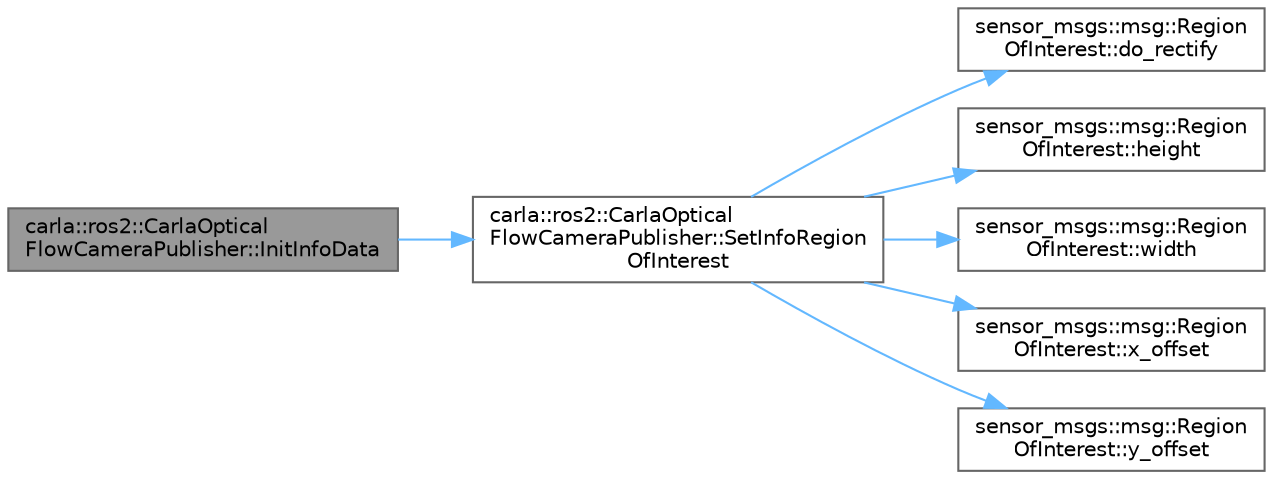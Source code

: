 digraph "carla::ros2::CarlaOpticalFlowCameraPublisher::InitInfoData"
{
 // INTERACTIVE_SVG=YES
 // LATEX_PDF_SIZE
  bgcolor="transparent";
  edge [fontname=Helvetica,fontsize=10,labelfontname=Helvetica,labelfontsize=10];
  node [fontname=Helvetica,fontsize=10,shape=box,height=0.2,width=0.4];
  rankdir="LR";
  Node1 [id="Node000001",label="carla::ros2::CarlaOptical\lFlowCameraPublisher::InitInfoData",height=0.2,width=0.4,color="gray40", fillcolor="grey60", style="filled", fontcolor="black",tooltip=" "];
  Node1 -> Node2 [id="edge1_Node000001_Node000002",color="steelblue1",style="solid",tooltip=" "];
  Node2 [id="Node000002",label="carla::ros2::CarlaOptical\lFlowCameraPublisher::SetInfoRegion\lOfInterest",height=0.2,width=0.4,color="grey40", fillcolor="white", style="filled",URL="$d1/da1/classcarla_1_1ros2_1_1CarlaOpticalFlowCameraPublisher.html#a3764136790b5385731d7e5809c8cf491",tooltip=" "];
  Node2 -> Node3 [id="edge2_Node000002_Node000003",color="steelblue1",style="solid",tooltip=" "];
  Node3 [id="Node000003",label="sensor_msgs::msg::Region\lOfInterest::do_rectify",height=0.2,width=0.4,color="grey40", fillcolor="white", style="filled",URL="$d7/de7/classsensor__msgs_1_1msg_1_1RegionOfInterest.html#af69df0ba047d0be706baaf4ee6e43785",tooltip="This function sets a value in member do_rectify"];
  Node2 -> Node4 [id="edge3_Node000002_Node000004",color="steelblue1",style="solid",tooltip=" "];
  Node4 [id="Node000004",label="sensor_msgs::msg::Region\lOfInterest::height",height=0.2,width=0.4,color="grey40", fillcolor="white", style="filled",URL="$d7/de7/classsensor__msgs_1_1msg_1_1RegionOfInterest.html#acc3ac514644acc4d0979479da59a3dad",tooltip="This function sets a value in member height"];
  Node2 -> Node5 [id="edge4_Node000002_Node000005",color="steelblue1",style="solid",tooltip=" "];
  Node5 [id="Node000005",label="sensor_msgs::msg::Region\lOfInterest::width",height=0.2,width=0.4,color="grey40", fillcolor="white", style="filled",URL="$d7/de7/classsensor__msgs_1_1msg_1_1RegionOfInterest.html#a1236eb69dc0714dc7ab48539ab954edb",tooltip="This function sets a value in member width"];
  Node2 -> Node6 [id="edge5_Node000002_Node000006",color="steelblue1",style="solid",tooltip=" "];
  Node6 [id="Node000006",label="sensor_msgs::msg::Region\lOfInterest::x_offset",height=0.2,width=0.4,color="grey40", fillcolor="white", style="filled",URL="$d7/de7/classsensor__msgs_1_1msg_1_1RegionOfInterest.html#ad1ebe7615f9cd560b6c1fe5798eea478",tooltip="This function sets a value in member x_offset"];
  Node2 -> Node7 [id="edge6_Node000002_Node000007",color="steelblue1",style="solid",tooltip=" "];
  Node7 [id="Node000007",label="sensor_msgs::msg::Region\lOfInterest::y_offset",height=0.2,width=0.4,color="grey40", fillcolor="white", style="filled",URL="$d7/de7/classsensor__msgs_1_1msg_1_1RegionOfInterest.html#a06cee7b09a87e29aafb489713c23057f",tooltip="This function sets a value in member y_offset"];
}
